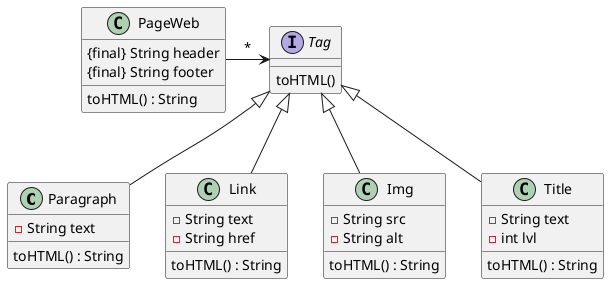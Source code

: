 @startuml


class Paragraph {
  - String text
  toHTML() : String
}

class Link {
  - String text
  - String href
  toHTML() : String
}

class Img {
  - String src
  - String alt
  toHTML() : String
}

class Title {
  - String text
  - int lvl
  toHTML() : String
}


interface Tag{
  toHTML()
}

class PageWeb{
    {final} String header
    {final} String footer
    toHTML() : String
}

Tag <|-- Paragraph
Tag <|-- Link
Tag <|-- Title
Tag <|-- Img

PageWeb -> Tag : *
@enduml